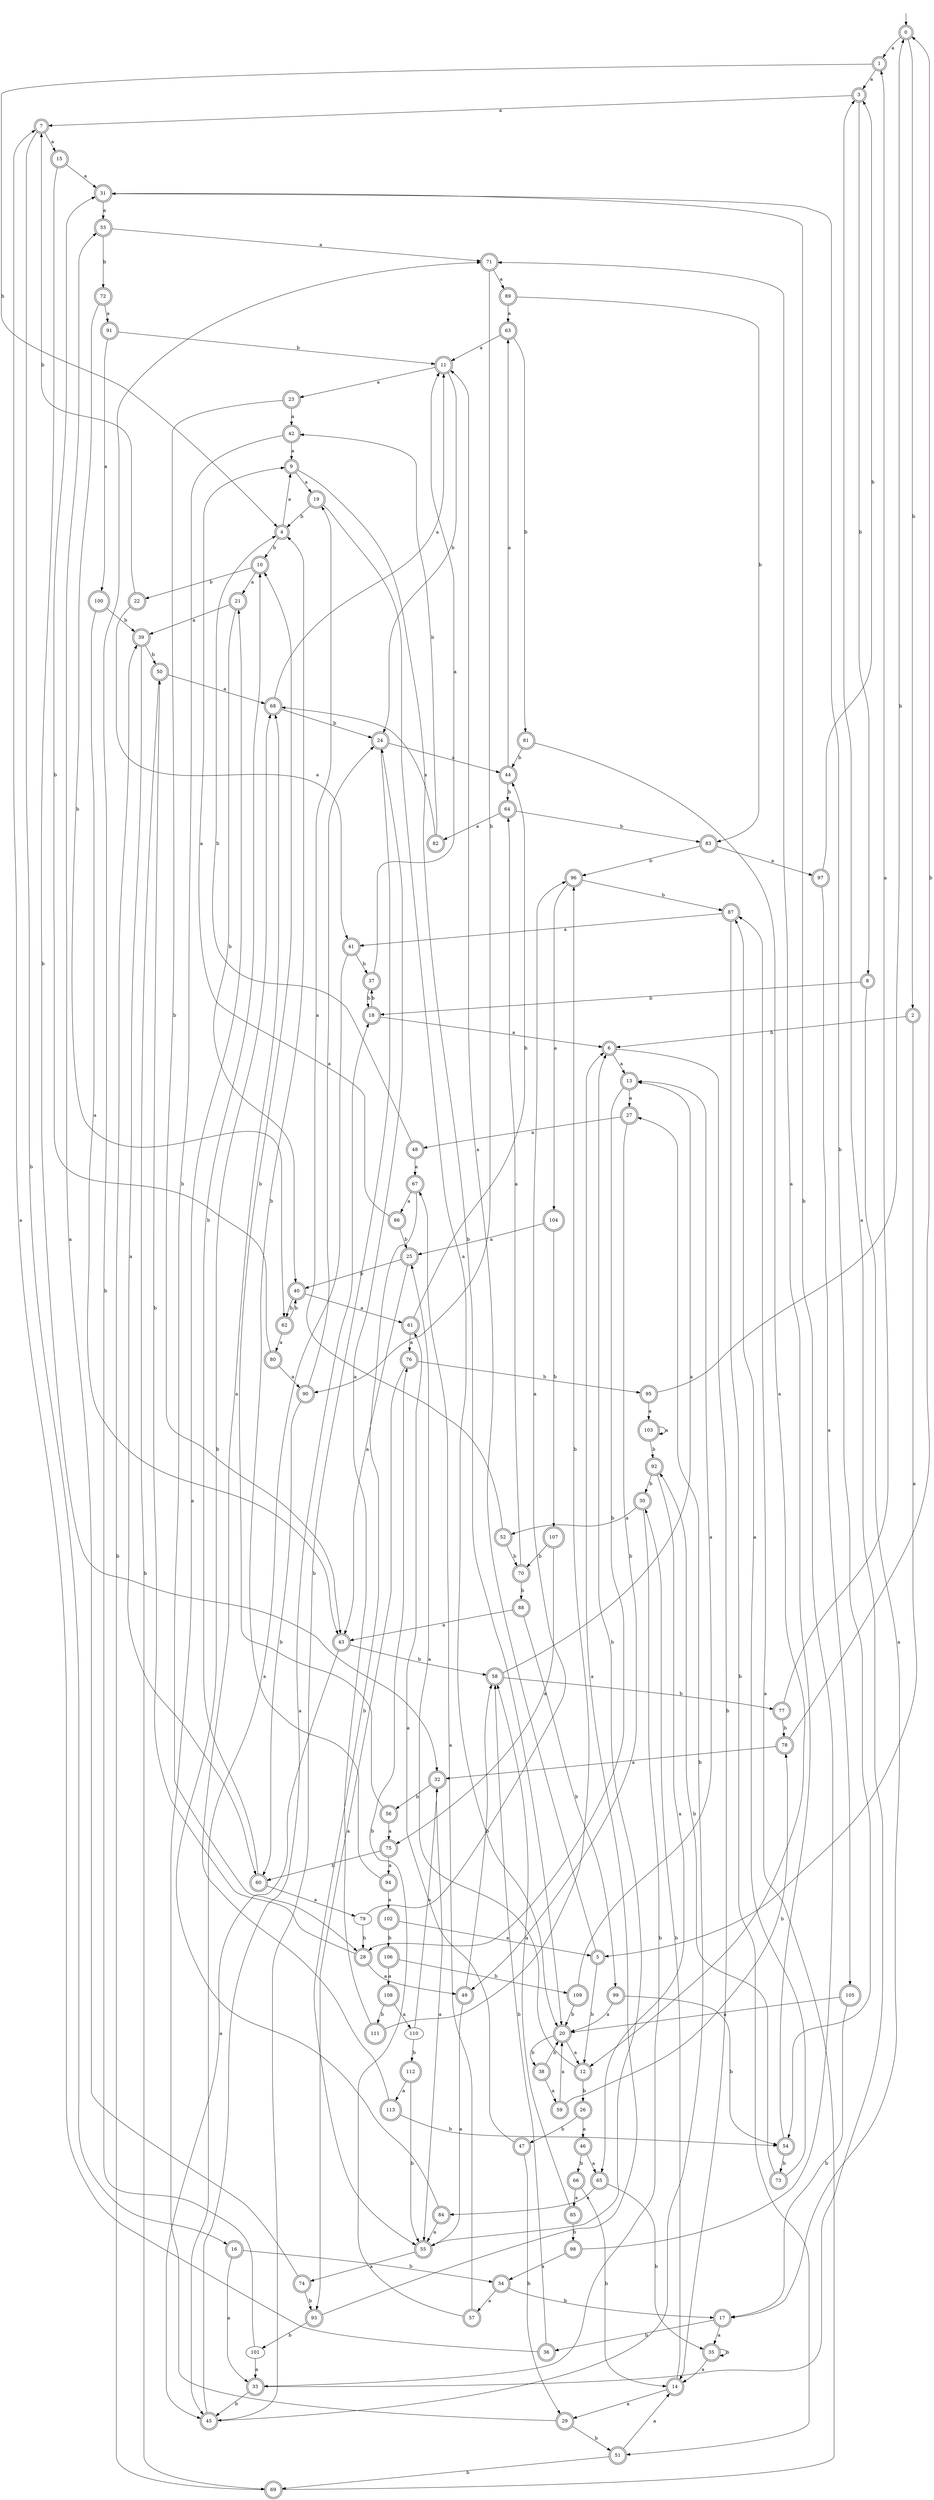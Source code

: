 digraph RandomDFA {
  __start0 [label="", shape=none];
  __start0 -> 0 [label=""];
  0 [shape=circle] [shape=doublecircle]
  0 -> 1 [label="a"]
  0 -> 2 [label="b"]
  1 [shape=doublecircle]
  1 -> 3 [label="a"]
  1 -> 4 [label="b"]
  2 [shape=doublecircle]
  2 -> 5 [label="a"]
  2 -> 6 [label="b"]
  3 [shape=doublecircle]
  3 -> 7 [label="a"]
  3 -> 8 [label="b"]
  4 [shape=doublecircle]
  4 -> 9 [label="a"]
  4 -> 10 [label="b"]
  5 [shape=doublecircle]
  5 -> 11 [label="a"]
  5 -> 12 [label="b"]
  6 [shape=doublecircle]
  6 -> 13 [label="a"]
  6 -> 14 [label="b"]
  7 [shape=doublecircle]
  7 -> 15 [label="a"]
  7 -> 16 [label="b"]
  8 [shape=doublecircle]
  8 -> 17 [label="a"]
  8 -> 18 [label="b"]
  9 [shape=doublecircle]
  9 -> 19 [label="a"]
  9 -> 20 [label="b"]
  10 [shape=doublecircle]
  10 -> 21 [label="a"]
  10 -> 22 [label="b"]
  11 [shape=doublecircle]
  11 -> 23 [label="a"]
  11 -> 24 [label="b"]
  12 [shape=doublecircle]
  12 -> 25 [label="a"]
  12 -> 26 [label="b"]
  13 [shape=doublecircle]
  13 -> 27 [label="a"]
  13 -> 28 [label="b"]
  14 [shape=doublecircle]
  14 -> 29 [label="a"]
  14 -> 30 [label="b"]
  15 [shape=doublecircle]
  15 -> 31 [label="a"]
  15 -> 32 [label="b"]
  16 [shape=doublecircle]
  16 -> 33 [label="a"]
  16 -> 34 [label="b"]
  17 [shape=doublecircle]
  17 -> 35 [label="a"]
  17 -> 36 [label="b"]
  18 [shape=doublecircle]
  18 -> 6 [label="a"]
  18 -> 37 [label="b"]
  19 [shape=doublecircle]
  19 -> 20 [label="a"]
  19 -> 4 [label="b"]
  20 [shape=doublecircle]
  20 -> 12 [label="a"]
  20 -> 38 [label="b"]
  21 [shape=doublecircle]
  21 -> 39 [label="a"]
  21 -> 40 [label="b"]
  22 [shape=doublecircle]
  22 -> 41 [label="a"]
  22 -> 7 [label="b"]
  23 [shape=doublecircle]
  23 -> 42 [label="a"]
  23 -> 43 [label="b"]
  24 [shape=doublecircle]
  24 -> 44 [label="a"]
  24 -> 45 [label="b"]
  25 [shape=doublecircle]
  25 -> 43 [label="a"]
  25 -> 40 [label="b"]
  26 [shape=doublecircle]
  26 -> 46 [label="a"]
  26 -> 47 [label="b"]
  27 [shape=doublecircle]
  27 -> 48 [label="a"]
  27 -> 49 [label="b"]
  28 [shape=doublecircle]
  28 -> 49 [label="a"]
  28 -> 50 [label="b"]
  29 [shape=doublecircle]
  29 -> 21 [label="a"]
  29 -> 51 [label="b"]
  30 [shape=doublecircle]
  30 -> 52 [label="a"]
  30 -> 33 [label="b"]
  31 [shape=doublecircle]
  31 -> 53 [label="a"]
  31 -> 54 [label="b"]
  32 [shape=doublecircle]
  32 -> 55 [label="a"]
  32 -> 56 [label="b"]
  33 [shape=doublecircle]
  33 -> 3 [label="a"]
  33 -> 45 [label="b"]
  34 [shape=doublecircle]
  34 -> 57 [label="a"]
  34 -> 17 [label="b"]
  35 [shape=doublecircle]
  35 -> 14 [label="a"]
  35 -> 35 [label="b"]
  36 [shape=doublecircle]
  36 -> 7 [label="a"]
  36 -> 58 [label="b"]
  37 [shape=doublecircle]
  37 -> 11 [label="a"]
  37 -> 18 [label="b"]
  38 [shape=doublecircle]
  38 -> 59 [label="a"]
  38 -> 20 [label="b"]
  39 [shape=doublecircle]
  39 -> 60 [label="a"]
  39 -> 50 [label="b"]
  40 [shape=doublecircle]
  40 -> 61 [label="a"]
  40 -> 62 [label="b"]
  41 [shape=doublecircle]
  41 -> 45 [label="a"]
  41 -> 37 [label="b"]
  42 [shape=doublecircle]
  42 -> 9 [label="a"]
  42 -> 28 [label="b"]
  43 [shape=doublecircle]
  43 -> 45 [label="a"]
  43 -> 58 [label="b"]
  44 [shape=doublecircle]
  44 -> 63 [label="a"]
  44 -> 64 [label="b"]
  45 [shape=doublecircle]
  45 -> 18 [label="a"]
  45 -> 27 [label="b"]
  46 [shape=doublecircle]
  46 -> 65 [label="a"]
  46 -> 66 [label="b"]
  47 [shape=doublecircle]
  47 -> 61 [label="a"]
  47 -> 29 [label="b"]
  48 [shape=doublecircle]
  48 -> 67 [label="a"]
  48 -> 4 [label="b"]
  49 [shape=doublecircle]
  49 -> 55 [label="a"]
  49 -> 58 [label="b"]
  50 [shape=doublecircle]
  50 -> 68 [label="a"]
  50 -> 69 [label="b"]
  51 [shape=doublecircle]
  51 -> 14 [label="a"]
  51 -> 69 [label="b"]
  52 [shape=doublecircle]
  52 -> 19 [label="a"]
  52 -> 70 [label="b"]
  53 [shape=doublecircle]
  53 -> 71 [label="a"]
  53 -> 72 [label="b"]
  54 [shape=doublecircle]
  54 -> 71 [label="a"]
  54 -> 73 [label="b"]
  55 [shape=doublecircle]
  55 -> 74 [label="a"]
  55 -> 6 [label="b"]
  56 [shape=doublecircle]
  56 -> 75 [label="a"]
  56 -> 10 [label="b"]
  57 [shape=doublecircle]
  57 -> 67 [label="a"]
  57 -> 76 [label="b"]
  58 [shape=doublecircle]
  58 -> 13 [label="a"]
  58 -> 77 [label="b"]
  59 [shape=doublecircle]
  59 -> 20 [label="a"]
  59 -> 78 [label="b"]
  60 [shape=doublecircle]
  60 -> 79 [label="a"]
  60 -> 10 [label="b"]
  61 [shape=doublecircle]
  61 -> 76 [label="a"]
  61 -> 44 [label="b"]
  62 [shape=doublecircle]
  62 -> 80 [label="a"]
  62 -> 40 [label="b"]
  63 [shape=doublecircle]
  63 -> 11 [label="a"]
  63 -> 81 [label="b"]
  64 [shape=doublecircle]
  64 -> 82 [label="a"]
  64 -> 83 [label="b"]
  65 [shape=doublecircle]
  65 -> 84 [label="a"]
  65 -> 35 [label="b"]
  66 [shape=doublecircle]
  66 -> 85 [label="a"]
  66 -> 14 [label="b"]
  67 [shape=doublecircle]
  67 -> 86 [label="a"]
  67 -> 55 [label="b"]
  68 [shape=doublecircle]
  68 -> 11 [label="a"]
  68 -> 24 [label="b"]
  69 [shape=doublecircle]
  69 -> 87 [label="a"]
  69 -> 39 [label="b"]
  70 [shape=doublecircle]
  70 -> 64 [label="a"]
  70 -> 88 [label="b"]
  71 [shape=doublecircle]
  71 -> 89 [label="a"]
  71 -> 90 [label="b"]
  72 [shape=doublecircle]
  72 -> 91 [label="a"]
  72 -> 62 [label="b"]
  73 [shape=doublecircle]
  73 -> 87 [label="a"]
  73 -> 92 [label="b"]
  74 [shape=doublecircle]
  74 -> 53 [label="a"]
  74 -> 93 [label="b"]
  75 [shape=doublecircle]
  75 -> 94 [label="a"]
  75 -> 60 [label="b"]
  76 [shape=doublecircle]
  76 -> 93 [label="a"]
  76 -> 95 [label="b"]
  77 [shape=doublecircle]
  77 -> 1 [label="a"]
  77 -> 78 [label="b"]
  78 [shape=doublecircle]
  78 -> 32 [label="a"]
  78 -> 0 [label="b"]
  79
  79 -> 96 [label="a"]
  79 -> 28 [label="b"]
  80 [shape=doublecircle]
  80 -> 90 [label="a"]
  80 -> 31 [label="b"]
  81 [shape=doublecircle]
  81 -> 12 [label="a"]
  81 -> 44 [label="b"]
  82 [shape=doublecircle]
  82 -> 68 [label="a"]
  82 -> 42 [label="b"]
  83 [shape=doublecircle]
  83 -> 97 [label="a"]
  83 -> 96 [label="b"]
  84 [shape=doublecircle]
  84 -> 55 [label="a"]
  84 -> 68 [label="b"]
  85 [shape=doublecircle]
  85 -> 58 [label="a"]
  85 -> 98 [label="b"]
  86 [shape=doublecircle]
  86 -> 9 [label="a"]
  86 -> 25 [label="b"]
  87 [shape=doublecircle]
  87 -> 41 [label="a"]
  87 -> 51 [label="b"]
  88 [shape=doublecircle]
  88 -> 43 [label="a"]
  88 -> 99 [label="b"]
  89 [shape=doublecircle]
  89 -> 63 [label="a"]
  89 -> 83 [label="b"]
  90 [shape=doublecircle]
  90 -> 24 [label="a"]
  90 -> 60 [label="b"]
  91 [shape=doublecircle]
  91 -> 100 [label="a"]
  91 -> 11 [label="b"]
  92 [shape=doublecircle]
  92 -> 65 [label="a"]
  92 -> 30 [label="b"]
  93 [shape=doublecircle]
  93 -> 6 [label="a"]
  93 -> 101 [label="b"]
  94 [shape=doublecircle]
  94 -> 102 [label="a"]
  94 -> 4 [label="b"]
  95 [shape=doublecircle]
  95 -> 103 [label="a"]
  95 -> 0 [label="b"]
  96 [shape=doublecircle]
  96 -> 104 [label="a"]
  96 -> 87 [label="b"]
  97 [shape=doublecircle]
  97 -> 105 [label="a"]
  97 -> 3 [label="b"]
  98 [shape=doublecircle]
  98 -> 34 [label="a"]
  98 -> 31 [label="b"]
  99 [shape=doublecircle]
  99 -> 20 [label="a"]
  99 -> 54 [label="b"]
  100 [shape=doublecircle]
  100 -> 43 [label="a"]
  100 -> 39 [label="b"]
  101
  101 -> 33 [label="a"]
  101 -> 71 [label="b"]
  102 [shape=doublecircle]
  102 -> 5 [label="a"]
  102 -> 106 [label="b"]
  103 [shape=doublecircle]
  103 -> 103 [label="a"]
  103 -> 92 [label="b"]
  104 [shape=doublecircle]
  104 -> 25 [label="a"]
  104 -> 107 [label="b"]
  105 [shape=doublecircle]
  105 -> 20 [label="a"]
  105 -> 17 [label="b"]
  106 [shape=doublecircle]
  106 -> 108 [label="a"]
  106 -> 109 [label="b"]
  107 [shape=doublecircle]
  107 -> 75 [label="a"]
  107 -> 70 [label="b"]
  108 [shape=doublecircle]
  108 -> 110 [label="a"]
  108 -> 111 [label="b"]
  109 [shape=doublecircle]
  109 -> 13 [label="a"]
  109 -> 20 [label="b"]
  110
  110 -> 32 [label="a"]
  110 -> 112 [label="b"]
  111 [shape=doublecircle]
  111 -> 24 [label="a"]
  111 -> 96 [label="b"]
  112 [shape=doublecircle]
  112 -> 113 [label="a"]
  112 -> 55 [label="b"]
  113 [shape=doublecircle]
  113 -> 68 [label="a"]
  113 -> 54 [label="b"]
}
